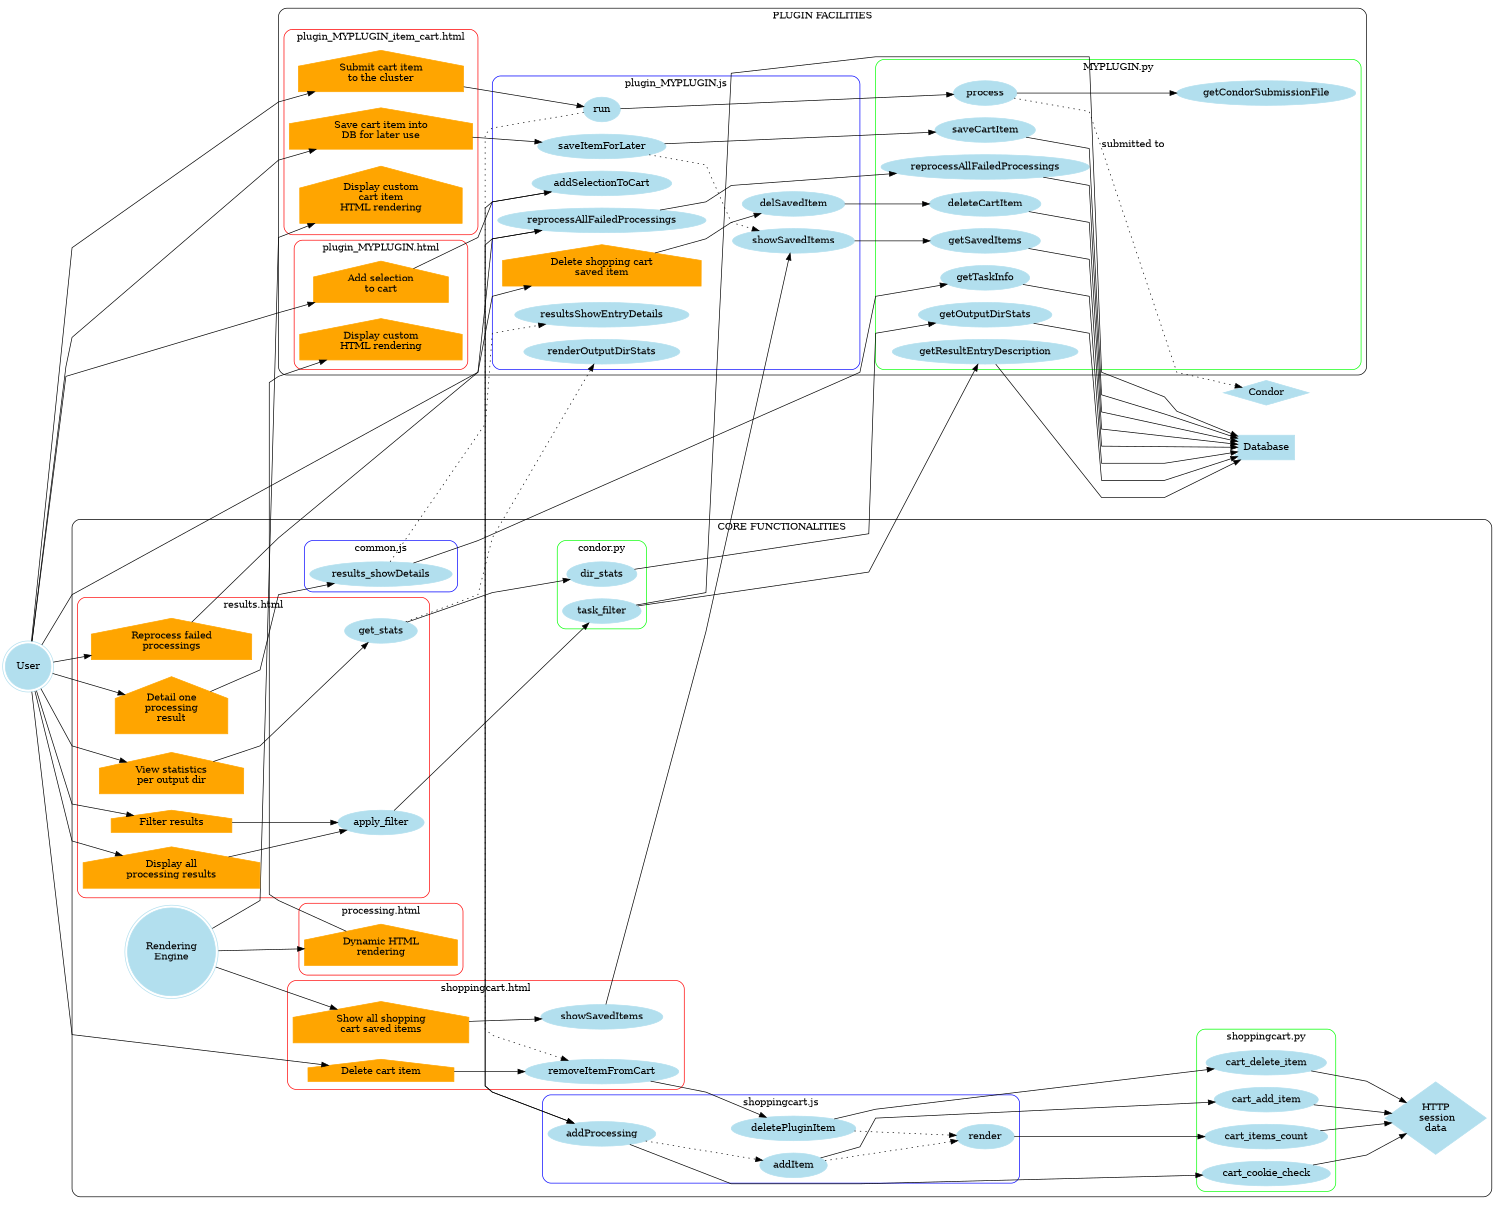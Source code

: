 digraph G {
	size="10,10";
	node [style=filled, color=lightblue2];
	rankdir="LR";
	root="cluster_user";
	splines=polyline;

	subgraph cluster_plugin {
		label="PLUGIN FACILITIES";
		style=rounded;

		subgraph cluster_plugin_js {
			label="plugin_MYPLUGIN.js";
			color=blue;
			jaddSelectionToCart [label="addSelectionToCart"];
			jrun [label="run"];
			jsaveItemForLater [label="saveItemForLater"];
			jshowSavedItems [label="showSavedItems"];
			jdelSavedItem [label="delSavedItem"];
			jresultsShowEntryDetails [label="resultsShowEntryDetails"];
			jdelCartSavedItem [label="Delete shopping cart\nsaved item", shape=house, color=orange];
			jrenderOutputDirStats [label="renderOutputDirStats"];
			jreprocessAllFailedProcessings [label="reprocessAllFailedProcessings"];

			jdelCartSavedItem -> jdelSavedItem;
		}

		subgraph cluster_plugin_py {
			label="MYPLUGIN.py";
			color=green;
			process [label="process"];
			csf [label="getCondorSubmissionFile"];
			saveCartItem [label="saveCartItem"];
			getSavedItems [label="getSavedItems"];
			deleteCartItem [label="deleteCartItem"];
			getTaskInfo [label="getTaskInfo"];
			getResultEntryDescription [label="getResultEntryDescription"];
			getOutputDirStats [label="getOutputDirStats"];
			reprocessAllFailedProcessings [label="reprocessAllFailedProcessings"];

			process -> csf;
		}

		subgraph cluster_plugin_item_cart_html {
			label="plugin_MYPLUGIN_item_cart.html";
			color=red;
			hrun [label="Submit cart item\nto the cluster", shape=house, color=orange];
			hsaveItemForLater [label="Save cart item into\nDB for later use", shape=house, color=orange];
			hdisplayCustomCartHtml [label="Display custom\ncart item\nHTML rendering", shape=house, color=orange];
		}

		subgraph cluster_plugin_html {
			label="plugin_MYPLUGIN.html";
			color=red;
			haddSelectionToCart [label="Add selection\nto cart", shape=house, color=orange];
			hdisplayCustomHtml [label="Display custom\nHTML rendering", shape=house, color=orange];
		}

		haddSelectionToCart -> jaddSelectionToCart;
	}

	subgraph cluster_core {
		label="CORE FUNCTIONALITIES";
		style=rounded;
		engine [label="Rendering\nEngine", shape=doublecircle];
		session [label="HTTP\n session\ndata", shape=Mdiamond];

		subgraph cluster_results_html {
			label="results.html";
			color=red;
			hshowOneResult [label="Detail one\nprocessing\nresult", shape=house, color=orange];
			hdisplayAllResults [label="Display all\nprocessing results", shape=house, color=orange];
			hviewStats [label="View statistics\nper output dir", shape=house, color=orange];
			hreprocessFailedProcessings [label="Reprocess failed\nprocessings", shape=house, color=orange];
			japplyFilter [label="apply_filter"];
			jgetStats [label="get_stats"];
			hfilterResults [label="Filter results", shape=house, color=orange];

			hdisplayAllResults -> japplyFilter;
		}

		subgraph cluster_processing_html {
			label="processing.html";
			color=red;
			hprocRendering [label="Dynamic HTML\nrendering", shape=house, color=orange];
		}

		subgraph cluster_shopping_cart_html {
			label="shoppingcart.html";
			color=red;
			hdelete [label="Delete cart item", shape=house, color=orange];
			hsavedItems [label="Show all shopping\ncart saved items", shape=house, color=orange];
			hremoveItemFromCart [label="removeItemFromCart"];
			hshowSavedItems [label="showSavedItems"];
		}

		subgraph cluster_common_js {
			label="common.js";
			color=blue;
			jresultsShowDetails [label="results_showDetails"];
		}

		subgraph cluster_shopping_cart_js {
			label="shoppingcart.js";
			color=blue;
			addProcessing [label="addProcessing"];
			addItem [label="addItem"];
			delItem [label="deletePluginItem"];
			render [label="render"];
	
			addProcessing -> addItem[style=dotted];
		}
	
		subgraph cluster_cart_py {
			label="shoppingcart.py";
			color=green;
			cartAddItem [label="cart_add_item"];
			cartDeleteItem [label="cart_delete_item"];
			cartCookieCheck [label="cart_cookie_check"];
			cartItemsCount [label="cart_items_count"];
		}

		subgraph cluster_condor_py {
			label="condor.py";
			color=green;
			taskFilter [label="task_filter"];
			dirStats [label="dir_stats"];
		}

		engine -> hsavedItems;
		engine -> hdisplayCustomCartHtml;
		engine -> hprocRendering;
		taskFilter -> getResultEntryDescription;
		hfilterResults -> japplyFilter;
		hprocRendering -> hdisplayCustomHtml;
		japplyFilter -> taskFilter;
		render -> cartItemsCount;
	}

	condor [label="Condor", shape=Mdiamond];
	db [label="Database", shape=component];
	user [label="User", shape=doublecircle];

	hdelete-> hremoveItemFromCart;
	hremoveItemFromCart -> delItem;
	hreprocessFailedProcessings -> jreprocessAllFailedProcessings;
	hrun -> jrun;
	hsaveItemForLater -> jsaveItemForLater;
	hshowOneResult -> jresultsShowDetails;
	hshowSavedItems -> jshowSavedItems;
	hsavedItems -> hshowSavedItems;
	hviewStats -> jgetStats;

	jaddSelectionToCart -> addProcessing;
	jdelSavedItem -> deleteCartItem;
	jgetStats -> dirStats;
	jgetStats -> jrenderOutputDirStats[style=dotted];
	jreprocessAllFailedProcessings -> reprocessAllFailedProcessings;
	jreprocessAllFailedProcessings -> addProcessing;
	jresultsShowDetails -> jresultsShowEntryDetails[style=dotted];
	jrun -> process;
	jrun ->hremoveItemFromCart[style=dotted];
	jshowSavedItems -> getSavedItems;
	jsaveItemForLater -> jshowSavedItems[style=dotted];
	jsaveItemForLater -> saveCartItem;
	jresultsShowDetails -> getTaskInfo;

	deleteCartItem -> db;
	getOutputDirStats -> db;
	getResultEntryDescription -> db;
	getSavedItems -> db;
	getTaskInfo -> db;
	reprocessAllFailedProcessings -> db;
	saveCartItem -> db;
	taskFilter -> db;

	cartAddItem -> session;
	cartCookieCheck -> session;
	cartDeleteItem -> session;
	cartItemsCount -> session;

	addItem -> cartAddItem;
	addItem -> render[style=dotted];
	addProcessing -> cartCookieCheck;
	delItem -> cartDeleteItem;
	delItem ->render[style=dotted];
	dirStats -> getOutputDirStats;
	process -> condor[style=dotted, label="submitted to"];

	user -> hrun;
	user -> hsaveItemForLater;
	user -> hdelete;
	user -> hdisplayAllResults;
	user -> hfilterResults;
	user -> hreprocessFailedProcessings;
	user -> haddSelectionToCart;
	user -> hshowOneResult;
	user -> jdelCartSavedItem;
	user -> hviewStats;
}

